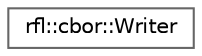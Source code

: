 digraph "类继承关系图"
{
 // LATEX_PDF_SIZE
  bgcolor="transparent";
  edge [fontname=Helvetica,fontsize=10,labelfontname=Helvetica,labelfontsize=10];
  node [fontname=Helvetica,fontsize=10,shape=box,height=0.2,width=0.4];
  rankdir="LR";
  Node0 [id="Node000000",label="rfl::cbor::Writer",height=0.2,width=0.4,color="grey40", fillcolor="white", style="filled",URL="$classrfl_1_1cbor_1_1_writer.html",tooltip=" "];
}
